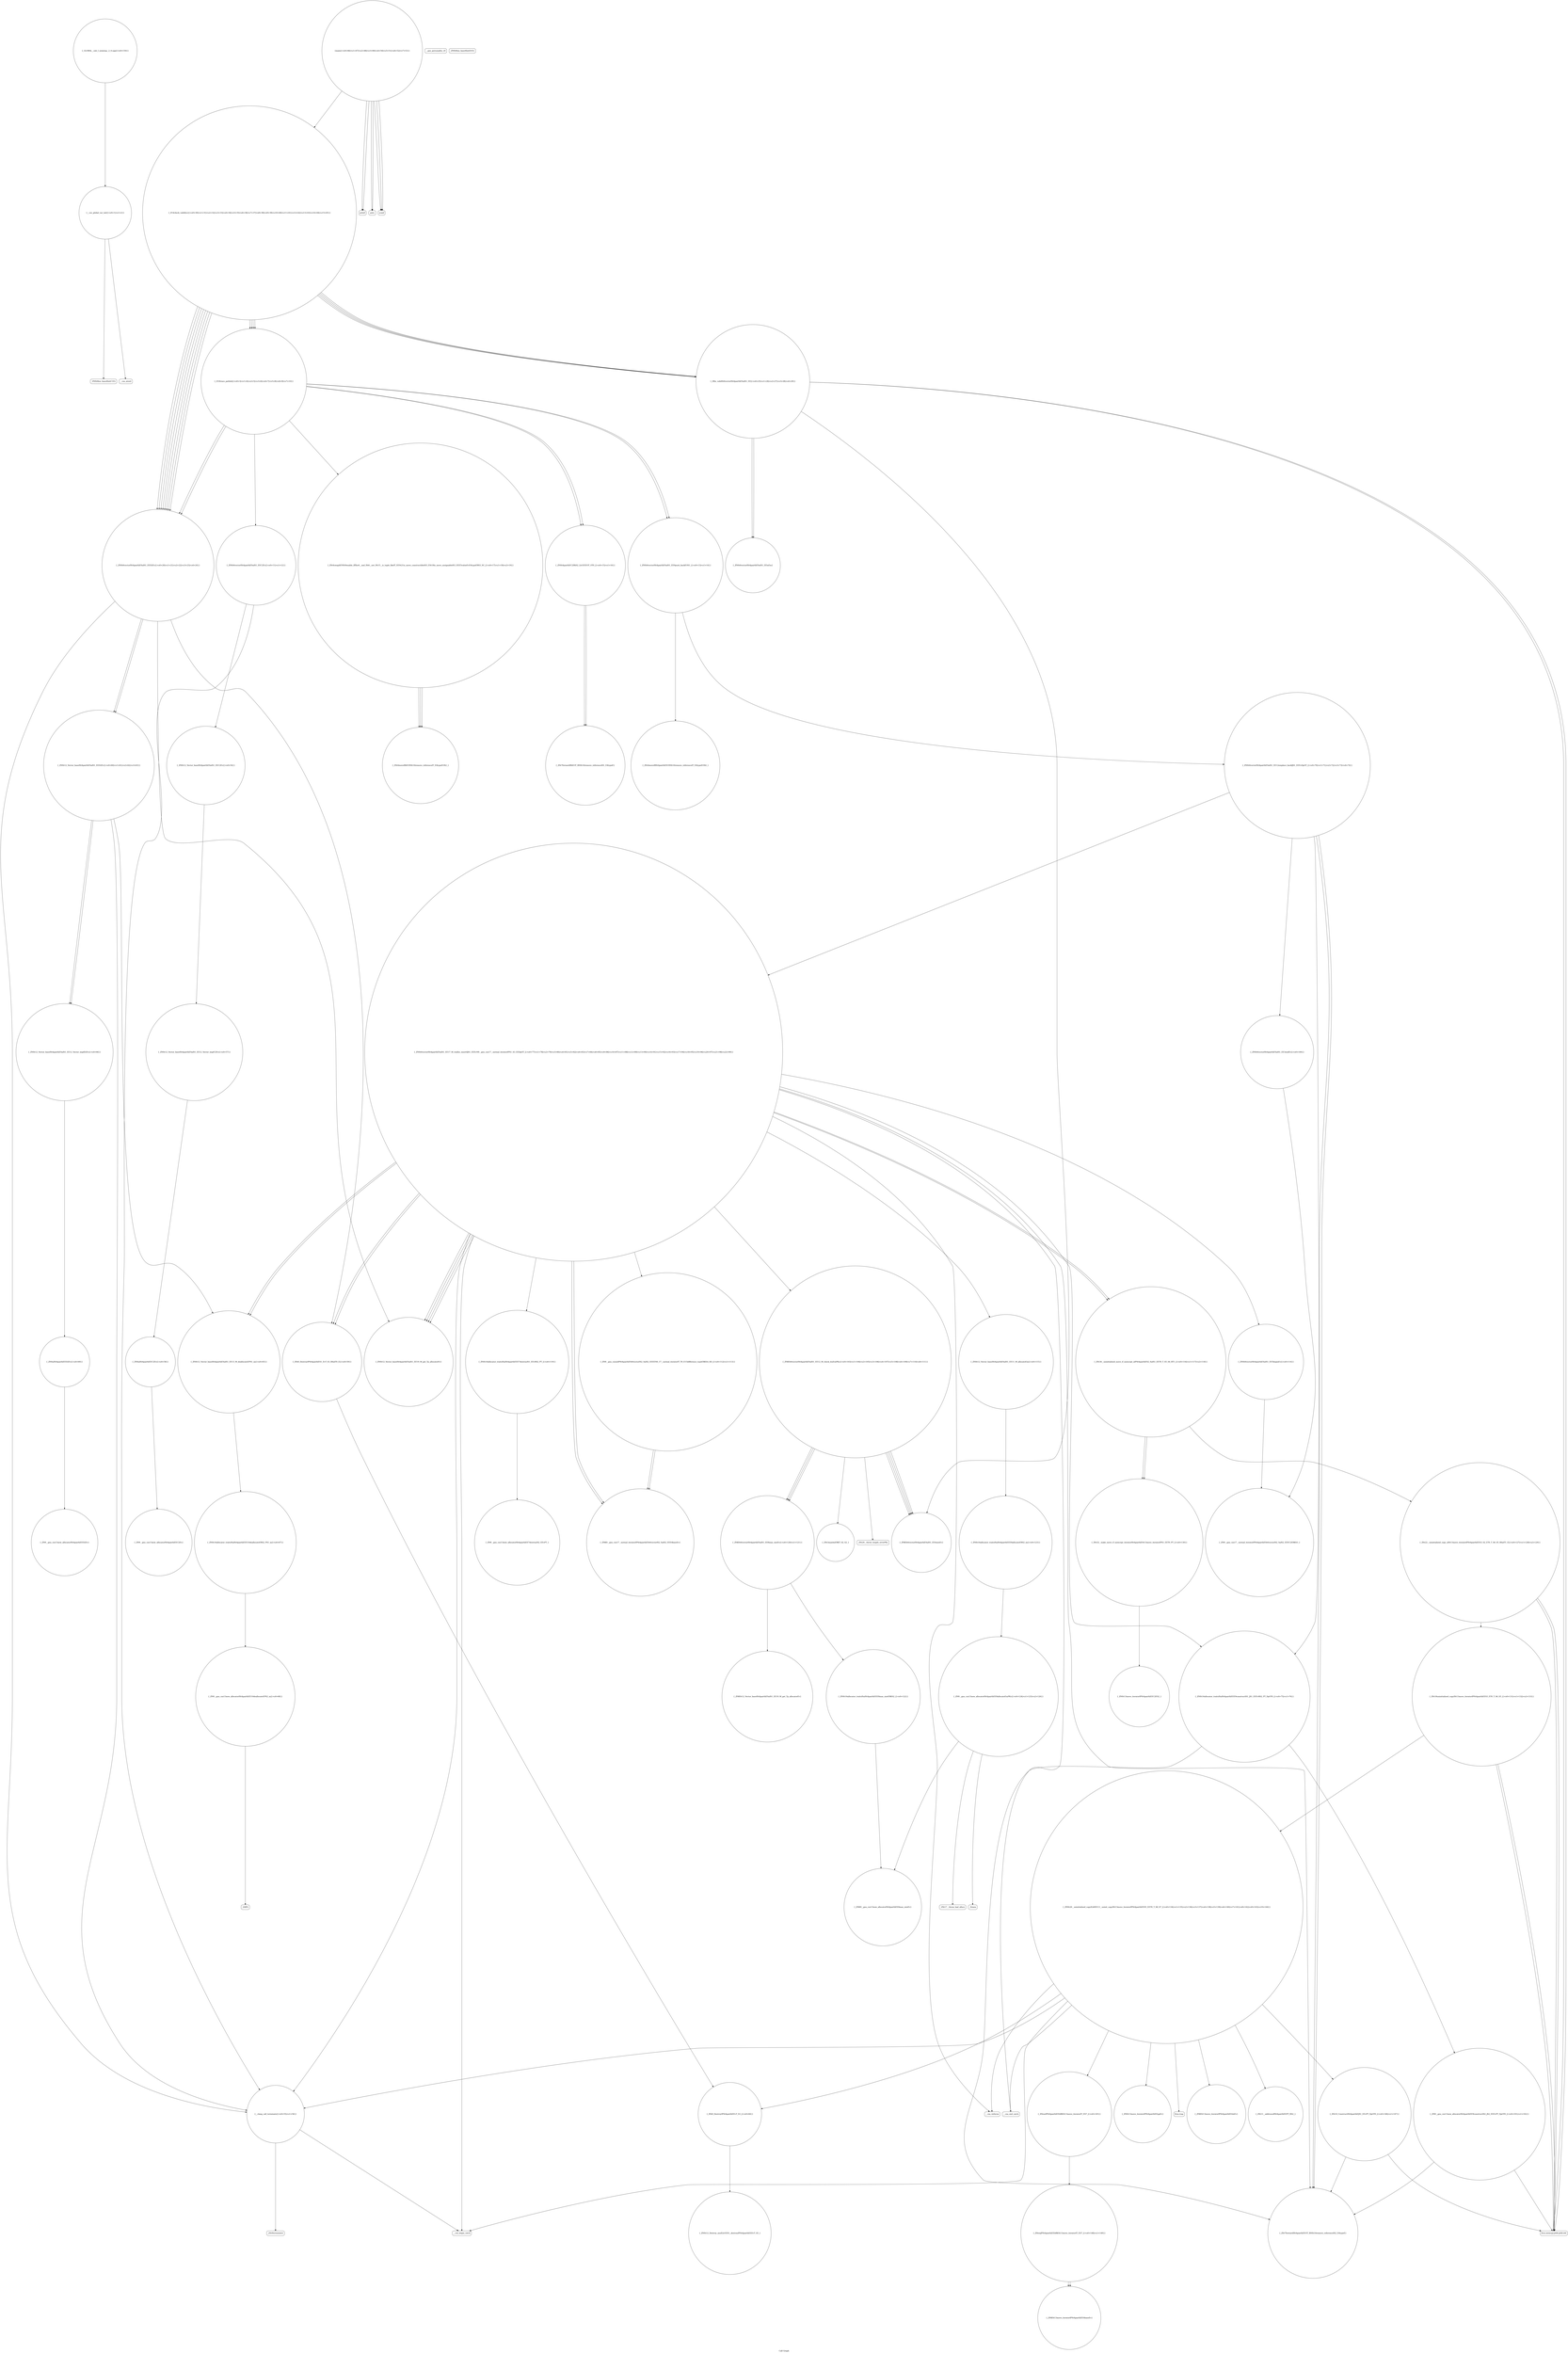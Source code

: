 digraph "Call Graph" {
	label="Call Graph";

	Node0x562096a83e40 [shape=record,shape=circle,label="{__cxx_global_var_init|{<s0>1|<s1>2}}"];
	Node0x562096a83e40:s0 -> Node0x562096a81e30[color=black];
	Node0x562096a83e40:s1 -> Node0x562096c53060[color=black];
	Node0x562096c54560 [shape=record,shape=circle,label="{_ZNSt6vectorISt4pairIiiESaIS1_EE3endEv|{<s0>100}}"];
	Node0x562096c54560:s0 -> Node0x562096c55e00[color=black];
	Node0x562096c53260 [shape=record,shape=circle,label="{_ZNSt4pairIiiEC2IRiS2_Lb1EEEOT_OT0_|{<s0>15|<s1>16}}"];
	Node0x562096c53260:s0 -> Node0x562096c538e0[color=black];
	Node0x562096c53260:s1 -> Node0x562096c538e0[color=black];
	Node0x562096c55900 [shape=record,shape=circle,label="{_ZNK9__gnu_cxx17__normal_iteratorIPSt4pairIiiESt6vectorIS2_SaIS2_EEE4baseEv}"];
	Node0x562096c535e0 [shape=record,shape=circle,label="{_ZNKSt6vectorISt4pairIiiESaIS1_EE4sizeEv}"];
	Node0x562096c55c80 [shape=record,shape=circle,label="{_ZNSt16allocator_traitsISaISt4pairIiiEEE8max_sizeERKS2_|{<s0>122}}"];
	Node0x562096c55c80:s0 -> Node0x562096c55d80[color=black];
	Node0x562096c53960 [shape=record,shape=circle,label="{_ZNSt12_Vector_baseISt4pairIiiESaIS1_EEC2Ev|{<s0>54}}"];
	Node0x562096c53960:s0 -> Node0x562096c53b60[color=black];
	Node0x562096c56000 [shape=record,shape=Mrecord,label="{_Znwm}"];
	Node0x562096c53ce0 [shape=record,shape=circle,label="{_ZSt8_DestroyIPSt4pairIiiES1_EvT_S3_RSaIT0_E|{<s0>59}}"];
	Node0x562096c53ce0:s0 -> Node0x562096c53e60[color=black];
	Node0x562096c56380 [shape=record,shape=circle,label="{_ZSt11__addressofISt4pairIiiEEPT_RS2_}"];
	Node0x562096c54060 [shape=record,shape=circle,label="{_ZNSt16allocator_traitsISaISt4pairIiiEEE10deallocateERS2_PS1_m|{<s0>67}}"];
	Node0x562096c54060:s0 -> Node0x562096c540e0[color=black];
	Node0x562096c56700 [shape=record,shape=circle,label="{_ZN9__gnu_cxx13new_allocatorISt4pairIiiEE7destroyIS2_EEvPT_}"];
	Node0x562096c543e0 [shape=record,shape=circle,label="{_ZNSt16allocator_traitsISaISt4pairIiiEEE9constructIS1_JS1_EEEvRS2_PT_DpOT0_|{<s0>75|<s1>76}}"];
	Node0x562096c543e0:s0 -> Node0x562096c54460[color=black];
	Node0x562096c543e0:s1 -> Node0x562096c545e0[color=black];
	Node0x562096c530e0 [shape=record,shape=circle,label="{_Z10trace_pathiiii|{<s0>3|<s1>4|<s2>5|<s3>6|<s4>7|<s5>8|<s6>9|<s7>10}}"];
	Node0x562096c530e0:s0 -> Node0x562096c53160[color=black];
	Node0x562096c530e0:s1 -> Node0x562096c53260[color=black];
	Node0x562096c530e0:s2 -> Node0x562096c531e0[color=black];
	Node0x562096c530e0:s3 -> Node0x562096c53260[color=black];
	Node0x562096c530e0:s4 -> Node0x562096c531e0[color=black];
	Node0x562096c530e0:s5 -> Node0x562096c533e0[color=black];
	Node0x562096c530e0:s6 -> Node0x562096c53360[color=black];
	Node0x562096c530e0:s7 -> Node0x562096c533e0[color=black];
	Node0x562096c55780 [shape=record,shape=circle,label="{_ZNSt6vectorISt4pairIiiESaIS1_EE5beginEv|{<s0>114}}"];
	Node0x562096c55780:s0 -> Node0x562096c55e00[color=black];
	Node0x562096c53460 [shape=record,shape=circle,label="{_Z8is_validSt6vectorISt4pairIiiESaIS1_EE|{<s0>25|<s1>26|<s2>27|<s3>28|<s4>29}}"];
	Node0x562096c53460:s0 -> Node0x562096c534e0[color=black];
	Node0x562096c53460:s1 -> Node0x562096c53560[color=black];
	Node0x562096c53460:s2 -> Node0x562096c535e0[color=black];
	Node0x562096c53460:s3 -> Node0x562096c534e0[color=black];
	Node0x562096c53460:s4 -> Node0x562096c53560[color=black];
	Node0x562096c55b00 [shape=record,shape=circle,label="{_ZNKSt6vectorISt4pairIiiESaIS1_EE8max_sizeEv|{<s0>120|<s1>121}}"];
	Node0x562096c55b00:s0 -> Node0x562096c55d00[color=black];
	Node0x562096c55b00:s1 -> Node0x562096c55c80[color=black];
	Node0x562096c537e0 [shape=record,shape=Mrecord,label="{printf}"];
	Node0x562096c55e80 [shape=record,shape=circle,label="{_ZNSt16allocator_traitsISaISt4pairIiiEEE8allocateERS2_m|{<s0>123}}"];
	Node0x562096c55e80:s0 -> Node0x562096c55f00[color=black];
	Node0x562096c53b60 [shape=record,shape=circle,label="{_ZNSt12_Vector_baseISt4pairIiiESaIS1_EE12_Vector_implC2Ev|{<s0>57}}"];
	Node0x562096c53b60:s0 -> Node0x562096c53be0[color=black];
	Node0x562096c56200 [shape=record,shape=circle,label="{_ZNSt20__uninitialized_copyILb0EE13__uninit_copyISt13move_iteratorIPSt4pairIiiEES5_EET0_T_S8_S7_|{<s0>134|<s1>135|<s2>136|<s3>137|<s4>138|<s5>139|<s6>140|<s7>141|<s8>142|<s9>143|<s10>144}}"];
	Node0x562096c56200:s0 -> Node0x562096c56280[color=black];
	Node0x562096c56200:s1 -> Node0x562096c56380[color=black];
	Node0x562096c56200:s2 -> Node0x562096c56400[color=black];
	Node0x562096c56200:s3 -> Node0x562096c56300[color=black];
	Node0x562096c56200:s4 -> Node0x562096c56480[color=black];
	Node0x562096c56200:s5 -> Node0x562096c53a60[color=black];
	Node0x562096c56200:s6 -> Node0x562096c53e60[color=black];
	Node0x562096c56200:s7 -> Node0x562096c55a00[color=black];
	Node0x562096c56200:s8 -> Node0x562096c55a80[color=black];
	Node0x562096c56200:s9 -> Node0x562096c56500[color=black];
	Node0x562096c56200:s10 -> Node0x562096c539e0[color=black];
	Node0x562096c53ee0 [shape=record,shape=circle,label="{_ZNSt12_Destroy_auxILb1EE9__destroyIPSt4pairIiiEEEvT_S5_}"];
	Node0x562096c56580 [shape=record,shape=circle,label="{_ZSteqIPSt4pairIiiEEbRKSt13move_iteratorIT_ES7_|{<s0>148|<s1>149}}"];
	Node0x562096c56580:s0 -> Node0x562096c56600[color=black];
	Node0x562096c56580:s1 -> Node0x562096c56600[color=black];
	Node0x562096c54260 [shape=record,shape=circle,label="{_ZN9__gnu_cxx13new_allocatorISt4pairIiiEED2Ev}"];
	Node0x562096a81e30 [shape=record,shape=Mrecord,label="{_ZNSt8ios_base4InitC1Ev}"];
	Node0x562096c545e0 [shape=record,shape=circle,label="{_ZN9__gnu_cxx13new_allocatorISt4pairIiiEE9constructIS2_JS2_EEEvPT_DpOT0_|{<s0>101|<s1>102}}"];
	Node0x562096c545e0:s0 -> Node0x562096c54460[color=black];
	Node0x562096c545e0:s1 -> Node0x562096c53560[color=black];
	Node0x562096c532e0 [shape=record,shape=Mrecord,label="{__gxx_personality_v0}"];
	Node0x562096c55980 [shape=record,shape=circle,label="{_ZNSt16allocator_traitsISaISt4pairIiiEEE7destroyIS1_EEvRS2_PT_|{<s0>119}}"];
	Node0x562096c55980:s0 -> Node0x562096c56700[color=black];
	Node0x562096c53660 [shape=record,shape=circle,label="{_Z14check_validityv|{<s0>30|<s1>31|<s2>32|<s3>33|<s4>34|<s5>35|<s6>36|<s7>37|<s8>38|<s9>39|<s10>40|<s11>41|<s12>42|<s13>43|<s14>44|<s15>45}}"];
	Node0x562096c53660:s0 -> Node0x562096c530e0[color=black];
	Node0x562096c53660:s1 -> Node0x562096c53460[color=black];
	Node0x562096c53660:s2 -> Node0x562096c533e0[color=black];
	Node0x562096c53660:s3 -> Node0x562096c533e0[color=black];
	Node0x562096c53660:s4 -> Node0x562096c530e0[color=black];
	Node0x562096c53660:s5 -> Node0x562096c53460[color=black];
	Node0x562096c53660:s6 -> Node0x562096c533e0[color=black];
	Node0x562096c53660:s7 -> Node0x562096c533e0[color=black];
	Node0x562096c53660:s8 -> Node0x562096c530e0[color=black];
	Node0x562096c53660:s9 -> Node0x562096c53460[color=black];
	Node0x562096c53660:s10 -> Node0x562096c533e0[color=black];
	Node0x562096c53660:s11 -> Node0x562096c533e0[color=black];
	Node0x562096c53660:s12 -> Node0x562096c530e0[color=black];
	Node0x562096c53660:s13 -> Node0x562096c53460[color=black];
	Node0x562096c53660:s14 -> Node0x562096c533e0[color=black];
	Node0x562096c53660:s15 -> Node0x562096c533e0[color=black];
	Node0x562096c55d00 [shape=record,shape=circle,label="{_ZNKSt12_Vector_baseISt4pairIiiESaIS1_EE19_M_get_Tp_allocatorEv}"];
	Node0x562096c539e0 [shape=record,shape=circle,label="{__clang_call_terminate|{<s0>55|<s1>56}}"];
	Node0x562096c539e0:s0 -> Node0x562096c53a60[color=black];
	Node0x562096c539e0:s1 -> Node0x562096c53ae0[color=black];
	Node0x562096c56080 [shape=record,shape=circle,label="{_ZSt22__uninitialized_copy_aISt13move_iteratorIPSt4pairIiiEES3_S2_ET0_T_S6_S5_RSaIT1_E|{<s0>127|<s1>128|<s2>129}}"];
	Node0x562096c56080:s0 -> Node0x562096c53560[color=black];
	Node0x562096c56080:s1 -> Node0x562096c53560[color=black];
	Node0x562096c56080:s2 -> Node0x562096c56180[color=black];
	Node0x562096c53d60 [shape=record,shape=circle,label="{_ZNSt12_Vector_baseISt4pairIiiESaIS1_EE19_M_get_Tp_allocatorEv}"];
	Node0x562096c56400 [shape=record,shape=circle,label="{_ZNKSt13move_iteratorIPSt4pairIiiEEdeEv}"];
	Node0x562096c540e0 [shape=record,shape=circle,label="{_ZN9__gnu_cxx13new_allocatorISt4pairIiiEE10deallocateEPS2_m|{<s0>68}}"];
	Node0x562096c540e0:s0 -> Node0x562096c54160[color=black];
	Node0x562096c56780 [shape=record,shape=circle,label="{_ZSt4moveIRiEONSt16remove_referenceIT_E4typeEOS2_}"];
	Node0x562096c54460 [shape=record,shape=circle,label="{_ZSt7forwardISt4pairIiiEEOT_RNSt16remove_referenceIS2_E4typeE}"];
	Node0x562096c53160 [shape=record,shape=circle,label="{_ZNSt6vectorISt4pairIiiESaIS1_EEC2Ev|{<s0>11|<s1>12}}"];
	Node0x562096c53160:s0 -> Node0x562096c53960[color=black];
	Node0x562096c53160:s1 -> Node0x562096c539e0[color=black];
	Node0x562096c55800 [shape=record,shape=circle,label="{_ZNSt12_Vector_baseISt4pairIiiESaIS1_EE11_M_allocateEm|{<s0>115}}"];
	Node0x562096c55800:s0 -> Node0x562096c55e80[color=black];
	Node0x562096c534e0 [shape=record,shape=circle,label="{_ZNSt6vectorISt4pairIiiESaIS1_EEixEm}"];
	Node0x562096c55b80 [shape=record,shape=Mrecord,label="{_ZSt20__throw_length_errorPKc}"];
	Node0x562096c53860 [shape=record,shape=Mrecord,label="{puts}"];
	Node0x562096c55f00 [shape=record,shape=circle,label="{_ZN9__gnu_cxx13new_allocatorISt4pairIiiEE8allocateEmPKv|{<s0>124|<s1>125|<s2>126}}"];
	Node0x562096c55f00:s0 -> Node0x562096c55d80[color=black];
	Node0x562096c55f00:s1 -> Node0x562096c55f80[color=black];
	Node0x562096c55f00:s2 -> Node0x562096c56000[color=black];
	Node0x562096c53be0 [shape=record,shape=circle,label="{_ZNSaISt4pairIiiEEC2Ev|{<s0>58}}"];
	Node0x562096c53be0:s0 -> Node0x562096c53c60[color=black];
	Node0x562096c56280 [shape=record,shape=circle,label="{_ZStneIPSt4pairIiiEEbRKSt13move_iteratorIT_ES7_|{<s0>145}}"];
	Node0x562096c56280:s0 -> Node0x562096c56580[color=black];
	Node0x562096c53f60 [shape=record,shape=circle,label="{_ZNSt12_Vector_baseISt4pairIiiESaIS1_EE13_M_deallocateEPS1_m|{<s0>65}}"];
	Node0x562096c53f60:s0 -> Node0x562096c54060[color=black];
	Node0x562096c56600 [shape=record,shape=circle,label="{_ZNKSt13move_iteratorIPSt4pairIiiEE4baseEv}"];
	Node0x562096c542e0 [shape=record,shape=circle,label="{_ZNSt6vectorISt4pairIiiESaIS1_EE12emplace_backIJS1_EEEvDpOT_|{<s0>70|<s1>71|<s2>72|<s3>73|<s4>74}}"];
	Node0x562096c542e0:s0 -> Node0x562096c54460[color=black];
	Node0x562096c542e0:s1 -> Node0x562096c543e0[color=black];
	Node0x562096c542e0:s2 -> Node0x562096c54560[color=black];
	Node0x562096c542e0:s3 -> Node0x562096c54460[color=black];
	Node0x562096c542e0:s4 -> Node0x562096c544e0[color=black];
	Node0x562096c52fe0 [shape=record,shape=Mrecord,label="{_ZNSt8ios_base4InitD1Ev}"];
	Node0x562096c54660 [shape=record,shape=circle,label="{_ZNKSt6vectorISt4pairIiiESaIS1_EE12_M_check_lenEmPKc|{<s0>103|<s1>104|<s2>105|<s3>106|<s4>107|<s5>108|<s6>109|<s7>110|<s8>111}}"];
	Node0x562096c54660:s0 -> Node0x562096c55b00[color=black];
	Node0x562096c54660:s1 -> Node0x562096c535e0[color=black];
	Node0x562096c54660:s2 -> Node0x562096c55b80[color=black];
	Node0x562096c54660:s3 -> Node0x562096c535e0[color=black];
	Node0x562096c54660:s4 -> Node0x562096c535e0[color=black];
	Node0x562096c54660:s5 -> Node0x562096c55c00[color=black];
	Node0x562096c54660:s6 -> Node0x562096c535e0[color=black];
	Node0x562096c54660:s7 -> Node0x562096c55b00[color=black];
	Node0x562096c54660:s8 -> Node0x562096c55b00[color=black];
	Node0x562096c53360 [shape=record,shape=circle,label="{_ZSt4swapIiENSt9enable_ifIXsr6__and_ISt6__not_ISt15__is_tuple_likeIT_EESt21is_move_constructibleIS3_ESt18is_move_assignableIS3_EEE5valueEvE4typeERS3_SC_|{<s0>17|<s1>18|<s2>19}}"];
	Node0x562096c53360:s0 -> Node0x562096c56780[color=black];
	Node0x562096c53360:s1 -> Node0x562096c56780[color=black];
	Node0x562096c53360:s2 -> Node0x562096c56780[color=black];
	Node0x562096c55a00 [shape=record,shape=Mrecord,label="{__cxa_rethrow}"];
	Node0x562096c536e0 [shape=record,shape=circle,label="{main|{<s0>46|<s1>47|<s2>48|<s3>49|<s4>50|<s5>51|<s6>52|<s7>53}}"];
	Node0x562096c536e0:s0 -> Node0x562096c53760[color=black];
	Node0x562096c536e0:s1 -> Node0x562096c53760[color=black];
	Node0x562096c536e0:s2 -> Node0x562096c53760[color=black];
	Node0x562096c536e0:s3 -> Node0x562096c53660[color=black];
	Node0x562096c536e0:s4 -> Node0x562096c537e0[color=black];
	Node0x562096c536e0:s5 -> Node0x562096c53860[color=black];
	Node0x562096c536e0:s6 -> Node0x562096c537e0[color=black];
	Node0x562096c536e0:s7 -> Node0x562096c53860[color=black];
	Node0x562096c55d80 [shape=record,shape=circle,label="{_ZNK9__gnu_cxx13new_allocatorISt4pairIiiEE8max_sizeEv}"];
	Node0x562096c53a60 [shape=record,shape=Mrecord,label="{__cxa_begin_catch}"];
	Node0x562096c56100 [shape=record,shape=circle,label="{_ZSt32__make_move_if_noexcept_iteratorISt4pairIiiESt13move_iteratorIPS1_EET0_PT_|{<s0>130}}"];
	Node0x562096c56100:s0 -> Node0x562096c56680[color=black];
	Node0x562096c53de0 [shape=record,shape=circle,label="{_ZNSt12_Vector_baseISt4pairIiiESaIS1_EED2Ev|{<s0>60|<s1>61|<s2>62|<s3>63}}"];
	Node0x562096c53de0:s0 -> Node0x562096c53f60[color=black];
	Node0x562096c53de0:s1 -> Node0x562096c53fe0[color=black];
	Node0x562096c53de0:s2 -> Node0x562096c53fe0[color=black];
	Node0x562096c53de0:s3 -> Node0x562096c539e0[color=black];
	Node0x562096c56480 [shape=record,shape=circle,label="{_ZNSt13move_iteratorIPSt4pairIiiEEppEv}"];
	Node0x562096c54160 [shape=record,shape=Mrecord,label="{_ZdlPv}"];
	Node0x562096c56800 [shape=record,shape=circle,label="{_GLOBAL__sub_I_semiexp._2_0.cpp|{<s0>150}}"];
	Node0x562096c56800:s0 -> Node0x562096a83e40[color=black];
	Node0x562096c544e0 [shape=record,shape=circle,label="{_ZNSt6vectorISt4pairIiiESaIS1_EE17_M_realloc_insertIJS1_EEEvN9__gnu_cxx17__normal_iteratorIPS1_S3_EEDpOT_|{<s0>77|<s1>78|<s2>79|<s3>80|<s4>81|<s5>82|<s6>83|<s7>84|<s8>85|<s9>86|<s10>87|<s11>88|<s12>89|<s13>90|<s14>91|<s15>92|<s16>93|<s17>94|<s18>95|<s19>96|<s20>97|<s21>98|<s22>99}}"];
	Node0x562096c544e0:s0 -> Node0x562096c54660[color=black];
	Node0x562096c544e0:s1 -> Node0x562096c55780[color=black];
	Node0x562096c544e0:s2 -> Node0x562096c55700[color=black];
	Node0x562096c544e0:s3 -> Node0x562096c55800[color=black];
	Node0x562096c544e0:s4 -> Node0x562096c54460[color=black];
	Node0x562096c544e0:s5 -> Node0x562096c543e0[color=black];
	Node0x562096c544e0:s6 -> Node0x562096c55900[color=black];
	Node0x562096c544e0:s7 -> Node0x562096c53d60[color=black];
	Node0x562096c544e0:s8 -> Node0x562096c55880[color=black];
	Node0x562096c544e0:s9 -> Node0x562096c55900[color=black];
	Node0x562096c544e0:s10 -> Node0x562096c53d60[color=black];
	Node0x562096c544e0:s11 -> Node0x562096c55880[color=black];
	Node0x562096c544e0:s12 -> Node0x562096c53a60[color=black];
	Node0x562096c544e0:s13 -> Node0x562096c55980[color=black];
	Node0x562096c544e0:s14 -> Node0x562096c55a80[color=black];
	Node0x562096c544e0:s15 -> Node0x562096c53d60[color=black];
	Node0x562096c544e0:s16 -> Node0x562096c53ce0[color=black];
	Node0x562096c544e0:s17 -> Node0x562096c53f60[color=black];
	Node0x562096c544e0:s18 -> Node0x562096c55a00[color=black];
	Node0x562096c544e0:s19 -> Node0x562096c53d60[color=black];
	Node0x562096c544e0:s20 -> Node0x562096c53ce0[color=black];
	Node0x562096c544e0:s21 -> Node0x562096c53f60[color=black];
	Node0x562096c544e0:s22 -> Node0x562096c539e0[color=black];
	Node0x562096c531e0 [shape=record,shape=circle,label="{_ZNSt6vectorISt4pairIiiESaIS1_EE9push_backEOS1_|{<s0>13|<s1>14}}"];
	Node0x562096c531e0:s0 -> Node0x562096c54360[color=black];
	Node0x562096c531e0:s1 -> Node0x562096c542e0[color=black];
	Node0x562096c55880 [shape=record,shape=circle,label="{_ZSt34__uninitialized_move_if_noexcept_aIPSt4pairIiiES2_SaIS1_EET0_T_S5_S4_RT1_|{<s0>116|<s1>117|<s2>118}}"];
	Node0x562096c55880:s0 -> Node0x562096c56100[color=black];
	Node0x562096c55880:s1 -> Node0x562096c56100[color=black];
	Node0x562096c55880:s2 -> Node0x562096c56080[color=black];
	Node0x562096c53560 [shape=record,shape=Mrecord,label="{llvm.memcpy.p0i8.p0i8.i64}"];
	Node0x562096c55c00 [shape=record,shape=circle,label="{_ZSt3maxImERKT_S2_S2_}"];
	Node0x562096c538e0 [shape=record,shape=circle,label="{_ZSt7forwardIRiEOT_RNSt16remove_referenceIS1_E4typeE}"];
	Node0x562096c55f80 [shape=record,shape=Mrecord,label="{_ZSt17__throw_bad_allocv}"];
	Node0x562096c53c60 [shape=record,shape=circle,label="{_ZN9__gnu_cxx13new_allocatorISt4pairIiiEEC2Ev}"];
	Node0x562096c56300 [shape=record,shape=circle,label="{_ZSt10_ConstructISt4pairIiiEJS1_EEvPT_DpOT0_|{<s0>146|<s1>147}}"];
	Node0x562096c56300:s0 -> Node0x562096c54460[color=black];
	Node0x562096c56300:s1 -> Node0x562096c53560[color=black];
	Node0x562096c53fe0 [shape=record,shape=circle,label="{_ZNSt12_Vector_baseISt4pairIiiESaIS1_EE12_Vector_implD2Ev|{<s0>66}}"];
	Node0x562096c53fe0:s0 -> Node0x562096c541e0[color=black];
	Node0x562096c56680 [shape=record,shape=circle,label="{_ZNSt13move_iteratorIPSt4pairIiiEEC2ES2_}"];
	Node0x562096c54360 [shape=record,shape=circle,label="{_ZSt4moveIRSt4pairIiiEEONSt16remove_referenceIT_E4typeEOS4_}"];
	Node0x562096c53060 [shape=record,shape=Mrecord,label="{__cxa_atexit}"];
	Node0x562096c55700 [shape=record,shape=circle,label="{_ZN9__gnu_cxxmiIPSt4pairIiiESt6vectorIS2_SaIS2_EEEENS_17__normal_iteratorIT_T0_E15difference_typeERKSA_SD_|{<s0>112|<s1>113}}"];
	Node0x562096c55700:s0 -> Node0x562096c55900[color=black];
	Node0x562096c55700:s1 -> Node0x562096c55900[color=black];
	Node0x562096c533e0 [shape=record,shape=circle,label="{_ZNSt6vectorISt4pairIiiESaIS1_EED2Ev|{<s0>20|<s1>21|<s2>22|<s3>23|<s4>24}}"];
	Node0x562096c533e0:s0 -> Node0x562096c53d60[color=black];
	Node0x562096c533e0:s1 -> Node0x562096c53ce0[color=black];
	Node0x562096c533e0:s2 -> Node0x562096c53de0[color=black];
	Node0x562096c533e0:s3 -> Node0x562096c53de0[color=black];
	Node0x562096c533e0:s4 -> Node0x562096c539e0[color=black];
	Node0x562096c55a80 [shape=record,shape=Mrecord,label="{__cxa_end_catch}"];
	Node0x562096c53760 [shape=record,shape=Mrecord,label="{scanf}"];
	Node0x562096c55e00 [shape=record,shape=circle,label="{_ZN9__gnu_cxx17__normal_iteratorIPSt4pairIiiESt6vectorIS2_SaIS2_EEEC2ERKS3_}"];
	Node0x562096c53ae0 [shape=record,shape=Mrecord,label="{_ZSt9terminatev}"];
	Node0x562096c56180 [shape=record,shape=circle,label="{_ZSt18uninitialized_copyISt13move_iteratorIPSt4pairIiiEES3_ET0_T_S6_S5_|{<s0>131|<s1>132|<s2>133}}"];
	Node0x562096c56180:s0 -> Node0x562096c53560[color=black];
	Node0x562096c56180:s1 -> Node0x562096c53560[color=black];
	Node0x562096c56180:s2 -> Node0x562096c56200[color=black];
	Node0x562096c53e60 [shape=record,shape=circle,label="{_ZSt8_DestroyIPSt4pairIiiEEvT_S3_|{<s0>64}}"];
	Node0x562096c53e60:s0 -> Node0x562096c53ee0[color=black];
	Node0x562096c56500 [shape=record,shape=Mrecord,label="{llvm.trap}"];
	Node0x562096c541e0 [shape=record,shape=circle,label="{_ZNSaISt4pairIiiEED2Ev|{<s0>69}}"];
	Node0x562096c541e0:s0 -> Node0x562096c54260[color=black];
}
